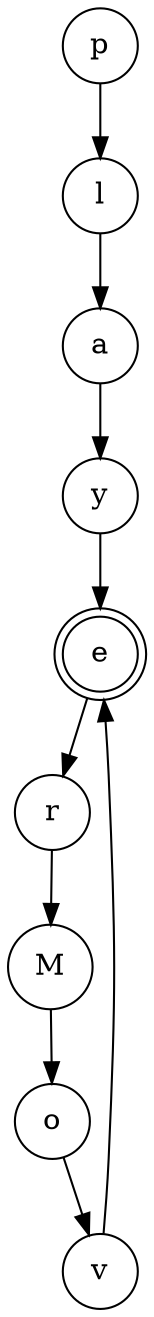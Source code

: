digraph {   
    node [shape = doublecircle, color = black] e ;
    node [shape = circle];
    node [color= black];
    p -> l -> a -> y -> e -> r -> M -> o -> v -> e;	
}